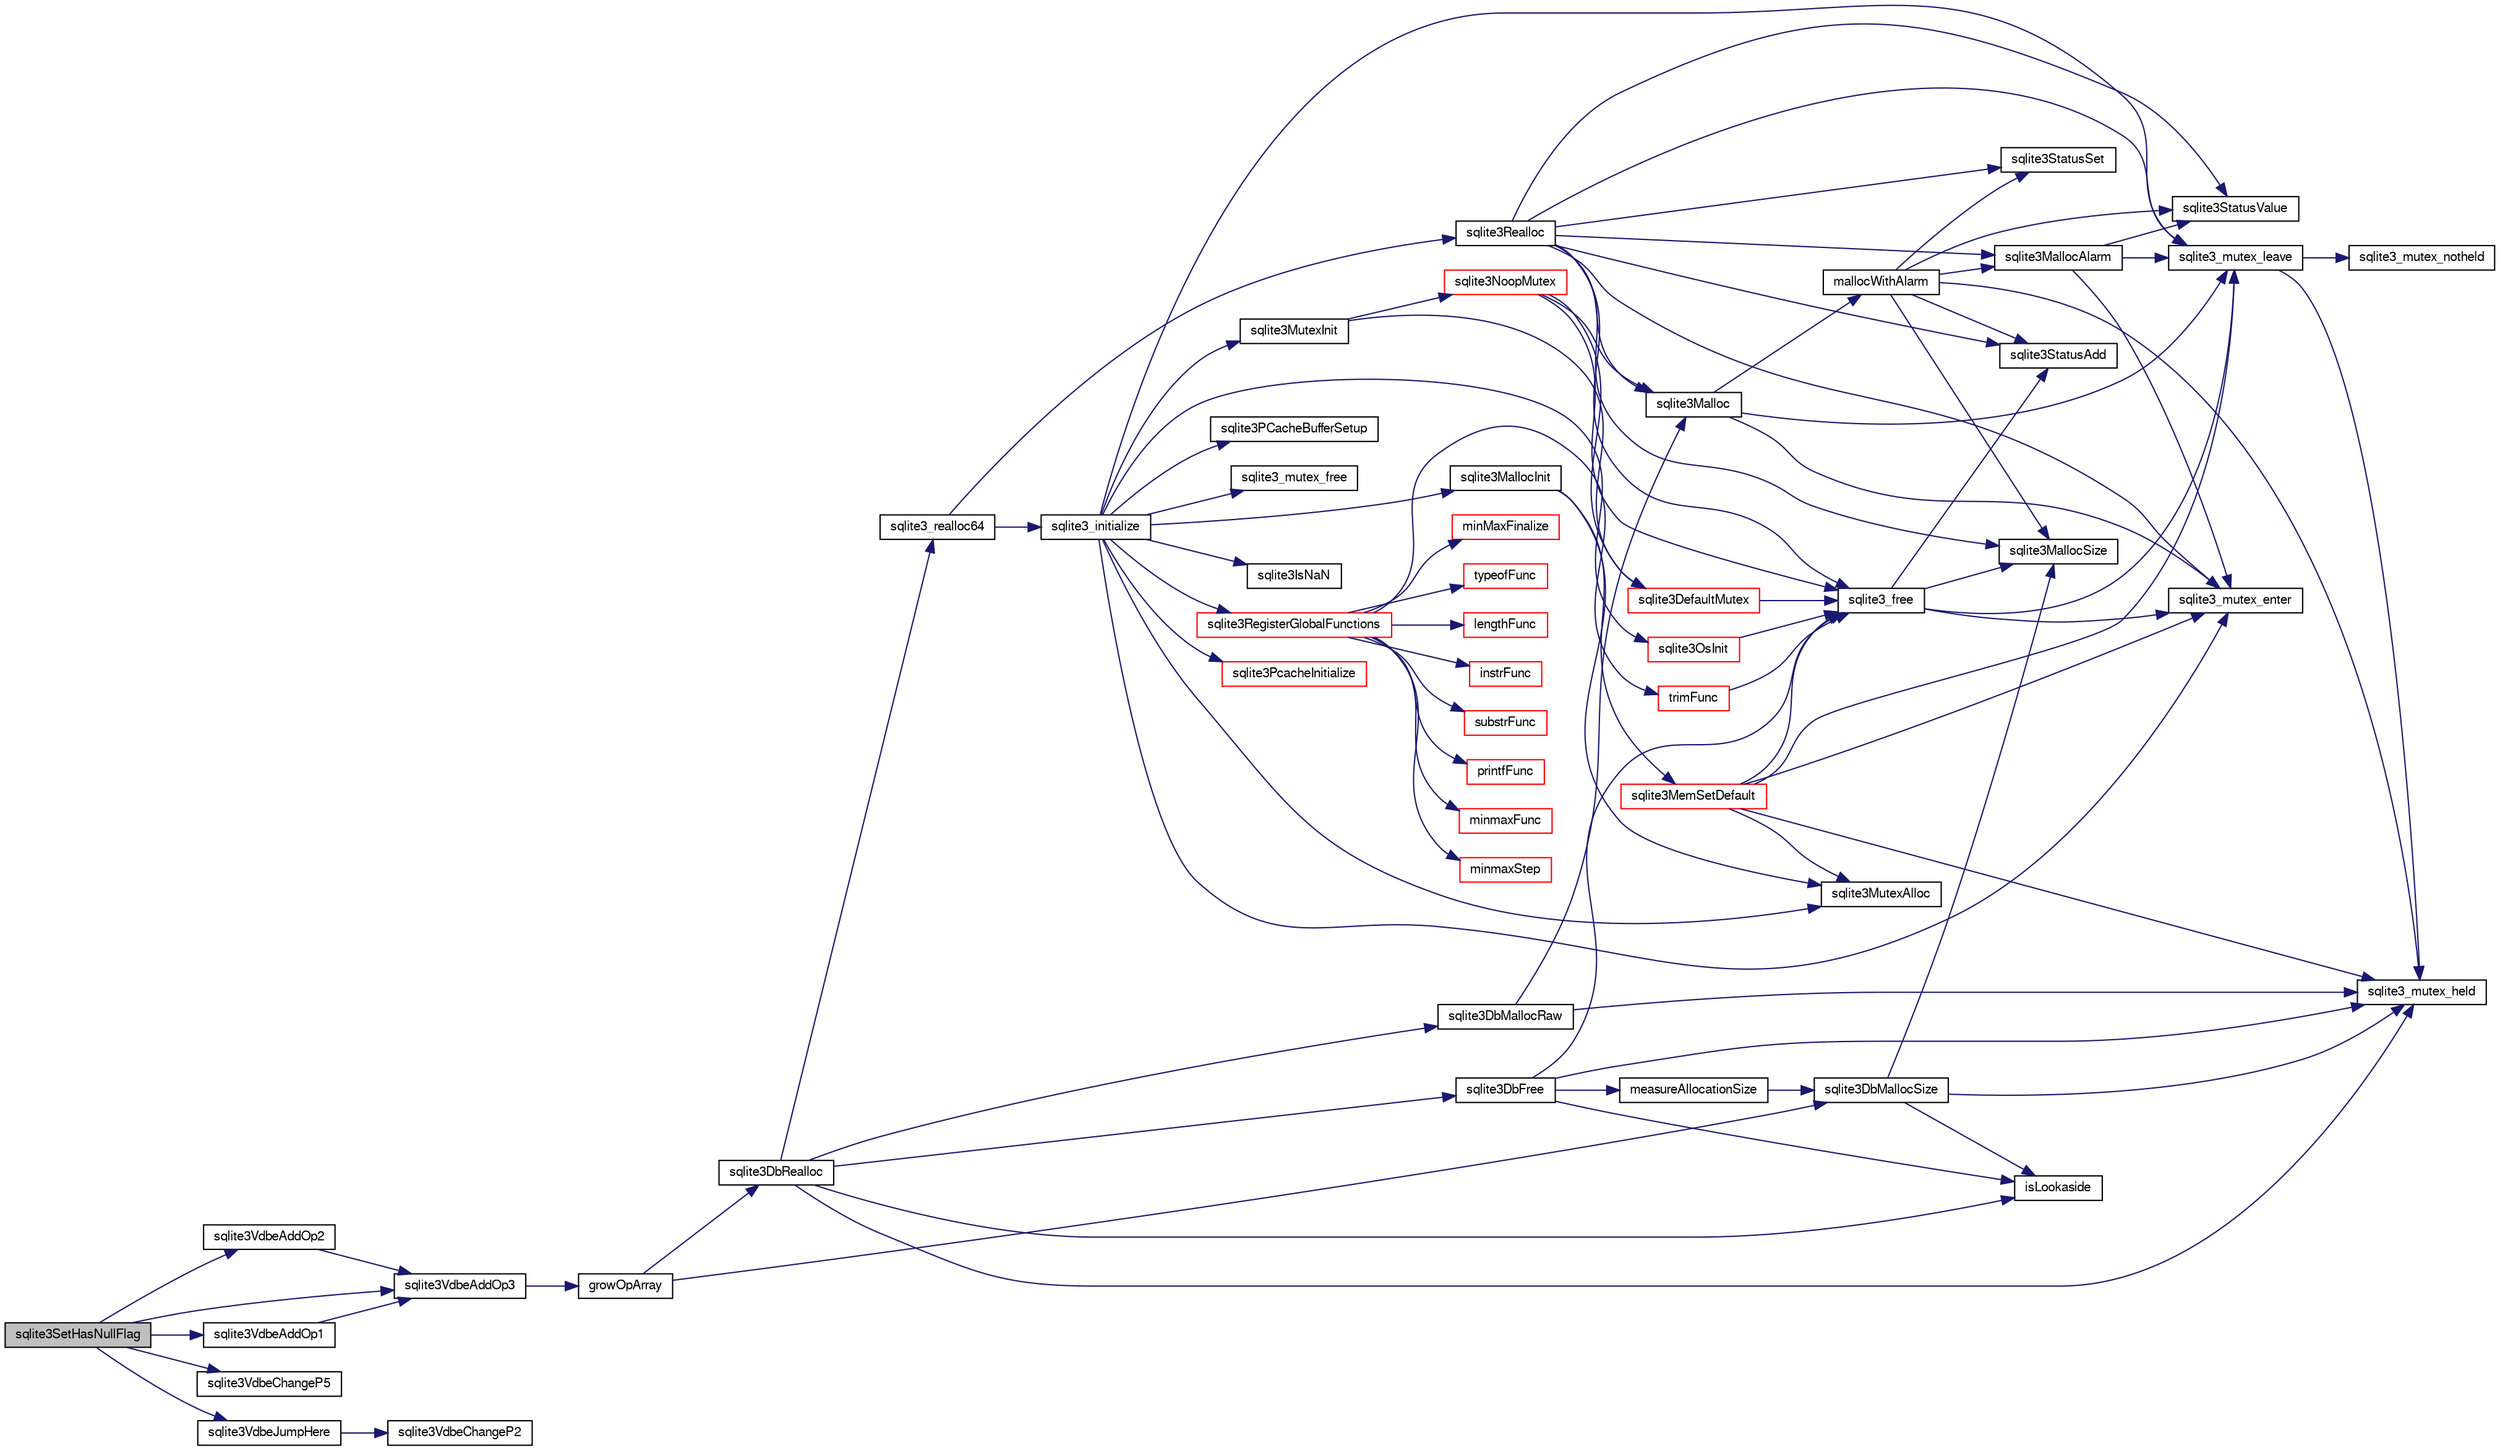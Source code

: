 digraph "sqlite3SetHasNullFlag"
{
  edge [fontname="FreeSans",fontsize="10",labelfontname="FreeSans",labelfontsize="10"];
  node [fontname="FreeSans",fontsize="10",shape=record];
  rankdir="LR";
  Node700842 [label="sqlite3SetHasNullFlag",height=0.2,width=0.4,color="black", fillcolor="grey75", style="filled", fontcolor="black"];
  Node700842 -> Node700843 [color="midnightblue",fontsize="10",style="solid",fontname="FreeSans"];
  Node700843 [label="sqlite3VdbeAddOp2",height=0.2,width=0.4,color="black", fillcolor="white", style="filled",URL="$sqlite3_8c.html#ae87204d7b069da19e4db0404c6deaae5"];
  Node700843 -> Node700844 [color="midnightblue",fontsize="10",style="solid",fontname="FreeSans"];
  Node700844 [label="sqlite3VdbeAddOp3",height=0.2,width=0.4,color="black", fillcolor="white", style="filled",URL="$sqlite3_8c.html#a29b4560b019211a73e1478cec7468345"];
  Node700844 -> Node700845 [color="midnightblue",fontsize="10",style="solid",fontname="FreeSans"];
  Node700845 [label="growOpArray",height=0.2,width=0.4,color="black", fillcolor="white", style="filled",URL="$sqlite3_8c.html#adb00b9ead01ffe0d757d5a6d0853ada5"];
  Node700845 -> Node700846 [color="midnightblue",fontsize="10",style="solid",fontname="FreeSans"];
  Node700846 [label="sqlite3DbRealloc",height=0.2,width=0.4,color="black", fillcolor="white", style="filled",URL="$sqlite3_8c.html#ae028f4902a9d29bcaf310ff289ee87dc"];
  Node700846 -> Node700847 [color="midnightblue",fontsize="10",style="solid",fontname="FreeSans"];
  Node700847 [label="sqlite3_mutex_held",height=0.2,width=0.4,color="black", fillcolor="white", style="filled",URL="$sqlite3_8c.html#acf77da68932b6bc163c5e68547ecc3e7"];
  Node700846 -> Node700848 [color="midnightblue",fontsize="10",style="solid",fontname="FreeSans"];
  Node700848 [label="sqlite3DbMallocRaw",height=0.2,width=0.4,color="black", fillcolor="white", style="filled",URL="$sqlite3_8c.html#abbe8be0cf7175e11ddc3e2218fad924e"];
  Node700848 -> Node700847 [color="midnightblue",fontsize="10",style="solid",fontname="FreeSans"];
  Node700848 -> Node700849 [color="midnightblue",fontsize="10",style="solid",fontname="FreeSans"];
  Node700849 [label="sqlite3Malloc",height=0.2,width=0.4,color="black", fillcolor="white", style="filled",URL="$sqlite3_8c.html#a361a2eaa846b1885f123abe46f5d8b2b"];
  Node700849 -> Node700850 [color="midnightblue",fontsize="10",style="solid",fontname="FreeSans"];
  Node700850 [label="sqlite3_mutex_enter",height=0.2,width=0.4,color="black", fillcolor="white", style="filled",URL="$sqlite3_8c.html#a1c12cde690bd89f104de5cbad12a6bf5"];
  Node700849 -> Node700851 [color="midnightblue",fontsize="10",style="solid",fontname="FreeSans"];
  Node700851 [label="mallocWithAlarm",height=0.2,width=0.4,color="black", fillcolor="white", style="filled",URL="$sqlite3_8c.html#ab070d5cf8e48ec8a6a43cf025d48598b"];
  Node700851 -> Node700847 [color="midnightblue",fontsize="10",style="solid",fontname="FreeSans"];
  Node700851 -> Node700852 [color="midnightblue",fontsize="10",style="solid",fontname="FreeSans"];
  Node700852 [label="sqlite3StatusSet",height=0.2,width=0.4,color="black", fillcolor="white", style="filled",URL="$sqlite3_8c.html#afec7586c01fcb5ea17dc9d7725a589d9"];
  Node700851 -> Node700853 [color="midnightblue",fontsize="10",style="solid",fontname="FreeSans"];
  Node700853 [label="sqlite3StatusValue",height=0.2,width=0.4,color="black", fillcolor="white", style="filled",URL="$sqlite3_8c.html#a30b8ac296c6e200c1fa57708d52c6ef6"];
  Node700851 -> Node700854 [color="midnightblue",fontsize="10",style="solid",fontname="FreeSans"];
  Node700854 [label="sqlite3MallocAlarm",height=0.2,width=0.4,color="black", fillcolor="white", style="filled",URL="$sqlite3_8c.html#ada66988e8471d1198f3219c062377508"];
  Node700854 -> Node700853 [color="midnightblue",fontsize="10",style="solid",fontname="FreeSans"];
  Node700854 -> Node700855 [color="midnightblue",fontsize="10",style="solid",fontname="FreeSans"];
  Node700855 [label="sqlite3_mutex_leave",height=0.2,width=0.4,color="black", fillcolor="white", style="filled",URL="$sqlite3_8c.html#a5838d235601dbd3c1fa993555c6bcc93"];
  Node700855 -> Node700847 [color="midnightblue",fontsize="10",style="solid",fontname="FreeSans"];
  Node700855 -> Node700856 [color="midnightblue",fontsize="10",style="solid",fontname="FreeSans"];
  Node700856 [label="sqlite3_mutex_notheld",height=0.2,width=0.4,color="black", fillcolor="white", style="filled",URL="$sqlite3_8c.html#a83967c837c1c000d3b5adcfaa688f5dc"];
  Node700854 -> Node700850 [color="midnightblue",fontsize="10",style="solid",fontname="FreeSans"];
  Node700851 -> Node700857 [color="midnightblue",fontsize="10",style="solid",fontname="FreeSans"];
  Node700857 [label="sqlite3MallocSize",height=0.2,width=0.4,color="black", fillcolor="white", style="filled",URL="$sqlite3_8c.html#acf5d2a5f35270bafb050bd2def576955"];
  Node700851 -> Node700858 [color="midnightblue",fontsize="10",style="solid",fontname="FreeSans"];
  Node700858 [label="sqlite3StatusAdd",height=0.2,width=0.4,color="black", fillcolor="white", style="filled",URL="$sqlite3_8c.html#afa029f93586aeab4cc85360905dae9cd"];
  Node700849 -> Node700855 [color="midnightblue",fontsize="10",style="solid",fontname="FreeSans"];
  Node700846 -> Node700859 [color="midnightblue",fontsize="10",style="solid",fontname="FreeSans"];
  Node700859 [label="isLookaside",height=0.2,width=0.4,color="black", fillcolor="white", style="filled",URL="$sqlite3_8c.html#a770fa05ff9717b75e16f4d968a77b897"];
  Node700846 -> Node700860 [color="midnightblue",fontsize="10",style="solid",fontname="FreeSans"];
  Node700860 [label="sqlite3DbFree",height=0.2,width=0.4,color="black", fillcolor="white", style="filled",URL="$sqlite3_8c.html#ac70ab821a6607b4a1b909582dc37a069"];
  Node700860 -> Node700847 [color="midnightblue",fontsize="10",style="solid",fontname="FreeSans"];
  Node700860 -> Node700861 [color="midnightblue",fontsize="10",style="solid",fontname="FreeSans"];
  Node700861 [label="measureAllocationSize",height=0.2,width=0.4,color="black", fillcolor="white", style="filled",URL="$sqlite3_8c.html#a45731e644a22fdb756e2b6337224217a"];
  Node700861 -> Node700862 [color="midnightblue",fontsize="10",style="solid",fontname="FreeSans"];
  Node700862 [label="sqlite3DbMallocSize",height=0.2,width=0.4,color="black", fillcolor="white", style="filled",URL="$sqlite3_8c.html#aa397e5a8a03495203a0767abf0a71f86"];
  Node700862 -> Node700857 [color="midnightblue",fontsize="10",style="solid",fontname="FreeSans"];
  Node700862 -> Node700847 [color="midnightblue",fontsize="10",style="solid",fontname="FreeSans"];
  Node700862 -> Node700859 [color="midnightblue",fontsize="10",style="solid",fontname="FreeSans"];
  Node700860 -> Node700859 [color="midnightblue",fontsize="10",style="solid",fontname="FreeSans"];
  Node700860 -> Node700863 [color="midnightblue",fontsize="10",style="solid",fontname="FreeSans"];
  Node700863 [label="sqlite3_free",height=0.2,width=0.4,color="black", fillcolor="white", style="filled",URL="$sqlite3_8c.html#a6552349e36a8a691af5487999ab09519"];
  Node700863 -> Node700850 [color="midnightblue",fontsize="10",style="solid",fontname="FreeSans"];
  Node700863 -> Node700858 [color="midnightblue",fontsize="10",style="solid",fontname="FreeSans"];
  Node700863 -> Node700857 [color="midnightblue",fontsize="10",style="solid",fontname="FreeSans"];
  Node700863 -> Node700855 [color="midnightblue",fontsize="10",style="solid",fontname="FreeSans"];
  Node700846 -> Node700864 [color="midnightblue",fontsize="10",style="solid",fontname="FreeSans"];
  Node700864 [label="sqlite3_realloc64",height=0.2,width=0.4,color="black", fillcolor="white", style="filled",URL="$sqlite3_8c.html#a3765a714077ee547e811034236dc9ecd"];
  Node700864 -> Node700865 [color="midnightblue",fontsize="10",style="solid",fontname="FreeSans"];
  Node700865 [label="sqlite3_initialize",height=0.2,width=0.4,color="black", fillcolor="white", style="filled",URL="$sqlite3_8c.html#ab0c0ee2d5d4cf8b28e9572296a8861df"];
  Node700865 -> Node700866 [color="midnightblue",fontsize="10",style="solid",fontname="FreeSans"];
  Node700866 [label="sqlite3MutexInit",height=0.2,width=0.4,color="black", fillcolor="white", style="filled",URL="$sqlite3_8c.html#a7906afcdd1cdb3d0007eb932398a1158"];
  Node700866 -> Node700867 [color="midnightblue",fontsize="10",style="solid",fontname="FreeSans"];
  Node700867 [label="sqlite3DefaultMutex",height=0.2,width=0.4,color="red", fillcolor="white", style="filled",URL="$sqlite3_8c.html#ac895a71e325f9b2f9b862f737c17aca8"];
  Node700867 -> Node700863 [color="midnightblue",fontsize="10",style="solid",fontname="FreeSans"];
  Node700866 -> Node700876 [color="midnightblue",fontsize="10",style="solid",fontname="FreeSans"];
  Node700876 [label="sqlite3NoopMutex",height=0.2,width=0.4,color="red", fillcolor="white", style="filled",URL="$sqlite3_8c.html#a09742cde9ef371d94f8201d2cdb543e4"];
  Node700876 -> Node700849 [color="midnightblue",fontsize="10",style="solid",fontname="FreeSans"];
  Node700876 -> Node700863 [color="midnightblue",fontsize="10",style="solid",fontname="FreeSans"];
  Node700876 -> Node700867 [color="midnightblue",fontsize="10",style="solid",fontname="FreeSans"];
  Node700865 -> Node700884 [color="midnightblue",fontsize="10",style="solid",fontname="FreeSans"];
  Node700884 [label="sqlite3MutexAlloc",height=0.2,width=0.4,color="black", fillcolor="white", style="filled",URL="$sqlite3_8c.html#a0e3f432ee581f6876b590e7ad7e84e19"];
  Node700865 -> Node700850 [color="midnightblue",fontsize="10",style="solid",fontname="FreeSans"];
  Node700865 -> Node700885 [color="midnightblue",fontsize="10",style="solid",fontname="FreeSans"];
  Node700885 [label="sqlite3MallocInit",height=0.2,width=0.4,color="black", fillcolor="white", style="filled",URL="$sqlite3_8c.html#a9e06f9e7cad0d83ce80ab493c9533552"];
  Node700885 -> Node700886 [color="midnightblue",fontsize="10",style="solid",fontname="FreeSans"];
  Node700886 [label="sqlite3MemSetDefault",height=0.2,width=0.4,color="red", fillcolor="white", style="filled",URL="$sqlite3_8c.html#a162fbfd727e92c5f8f72625b5ff62549"];
  Node700886 -> Node700884 [color="midnightblue",fontsize="10",style="solid",fontname="FreeSans"];
  Node700886 -> Node700850 [color="midnightblue",fontsize="10",style="solid",fontname="FreeSans"];
  Node700886 -> Node700855 [color="midnightblue",fontsize="10",style="solid",fontname="FreeSans"];
  Node700886 -> Node700847 [color="midnightblue",fontsize="10",style="solid",fontname="FreeSans"];
  Node700886 -> Node700863 [color="midnightblue",fontsize="10",style="solid",fontname="FreeSans"];
  Node700885 -> Node700884 [color="midnightblue",fontsize="10",style="solid",fontname="FreeSans"];
  Node700865 -> Node700855 [color="midnightblue",fontsize="10",style="solid",fontname="FreeSans"];
  Node700865 -> Node700973 [color="midnightblue",fontsize="10",style="solid",fontname="FreeSans"];
  Node700973 [label="sqlite3RegisterGlobalFunctions",height=0.2,width=0.4,color="red", fillcolor="white", style="filled",URL="$sqlite3_8c.html#a9f75bd111010f29e1b8d74344473c4ec"];
  Node700973 -> Node700974 [color="midnightblue",fontsize="10",style="solid",fontname="FreeSans"];
  Node700974 [label="trimFunc",height=0.2,width=0.4,color="red", fillcolor="white", style="filled",URL="$sqlite3_8c.html#afad56dbe7f08139a630156e644b14704"];
  Node700974 -> Node700863 [color="midnightblue",fontsize="10",style="solid",fontname="FreeSans"];
  Node700973 -> Node700987 [color="midnightblue",fontsize="10",style="solid",fontname="FreeSans"];
  Node700987 [label="minmaxFunc",height=0.2,width=0.4,color="red", fillcolor="white", style="filled",URL="$sqlite3_8c.html#a4d00f48b948fd73cb70bcfd1efc0bfb0"];
  Node700973 -> Node700996 [color="midnightblue",fontsize="10",style="solid",fontname="FreeSans"];
  Node700996 [label="minmaxStep",height=0.2,width=0.4,color="red", fillcolor="white", style="filled",URL="$sqlite3_8c.html#a5b4c0da0f3b61d7ff25ebd30aa22cca4"];
  Node700973 -> Node701000 [color="midnightblue",fontsize="10",style="solid",fontname="FreeSans"];
  Node701000 [label="minMaxFinalize",height=0.2,width=0.4,color="red", fillcolor="white", style="filled",URL="$sqlite3_8c.html#a0439dd90934a2dee93517c50884d5924"];
  Node700973 -> Node701001 [color="midnightblue",fontsize="10",style="solid",fontname="FreeSans"];
  Node701001 [label="typeofFunc",height=0.2,width=0.4,color="red", fillcolor="white", style="filled",URL="$sqlite3_8c.html#aba6c564ff0d6b017de448469d0fb243f"];
  Node700973 -> Node701002 [color="midnightblue",fontsize="10",style="solid",fontname="FreeSans"];
  Node701002 [label="lengthFunc",height=0.2,width=0.4,color="red", fillcolor="white", style="filled",URL="$sqlite3_8c.html#affdabf006c37c26a1c3e325badb83546"];
  Node700973 -> Node701007 [color="midnightblue",fontsize="10",style="solid",fontname="FreeSans"];
  Node701007 [label="instrFunc",height=0.2,width=0.4,color="red", fillcolor="white", style="filled",URL="$sqlite3_8c.html#a8f86ca540b92ac28aaefaa126170cf8c"];
  Node700973 -> Node701009 [color="midnightblue",fontsize="10",style="solid",fontname="FreeSans"];
  Node701009 [label="substrFunc",height=0.2,width=0.4,color="red", fillcolor="white", style="filled",URL="$sqlite3_8c.html#a8a8739d9af5589338113371e440b2734"];
  Node700973 -> Node701014 [color="midnightblue",fontsize="10",style="solid",fontname="FreeSans"];
  Node701014 [label="printfFunc",height=0.2,width=0.4,color="red", fillcolor="white", style="filled",URL="$sqlite3_8c.html#a80ca21d434c7c5b6668bee721331dda8"];
  Node700865 -> Node701121 [color="midnightblue",fontsize="10",style="solid",fontname="FreeSans"];
  Node701121 [label="sqlite3PcacheInitialize",height=0.2,width=0.4,color="red", fillcolor="white", style="filled",URL="$sqlite3_8c.html#a2902c61ddc88bea002c4d69fe4052b1f"];
  Node700865 -> Node701122 [color="midnightblue",fontsize="10",style="solid",fontname="FreeSans"];
  Node701122 [label="sqlite3OsInit",height=0.2,width=0.4,color="red", fillcolor="white", style="filled",URL="$sqlite3_8c.html#afeaa886fe1ca086a30fd278b1d069762"];
  Node701122 -> Node700863 [color="midnightblue",fontsize="10",style="solid",fontname="FreeSans"];
  Node700865 -> Node701126 [color="midnightblue",fontsize="10",style="solid",fontname="FreeSans"];
  Node701126 [label="sqlite3PCacheBufferSetup",height=0.2,width=0.4,color="black", fillcolor="white", style="filled",URL="$sqlite3_8c.html#ad18a1eebefdfbc4254f473f7b0101937"];
  Node700865 -> Node701127 [color="midnightblue",fontsize="10",style="solid",fontname="FreeSans"];
  Node701127 [label="sqlite3_mutex_free",height=0.2,width=0.4,color="black", fillcolor="white", style="filled",URL="$sqlite3_8c.html#a2db2e72e08f6873afa9c61b0ec726fec"];
  Node700865 -> Node700909 [color="midnightblue",fontsize="10",style="solid",fontname="FreeSans"];
  Node700909 [label="sqlite3IsNaN",height=0.2,width=0.4,color="black", fillcolor="white", style="filled",URL="$sqlite3_8c.html#aed4d78203877c3486765ccbc7feebb50"];
  Node700864 -> Node700898 [color="midnightblue",fontsize="10",style="solid",fontname="FreeSans"];
  Node700898 [label="sqlite3Realloc",height=0.2,width=0.4,color="black", fillcolor="white", style="filled",URL="$sqlite3_8c.html#ad53aefdfc088f622e23ffe838201fe22"];
  Node700898 -> Node700849 [color="midnightblue",fontsize="10",style="solid",fontname="FreeSans"];
  Node700898 -> Node700863 [color="midnightblue",fontsize="10",style="solid",fontname="FreeSans"];
  Node700898 -> Node700857 [color="midnightblue",fontsize="10",style="solid",fontname="FreeSans"];
  Node700898 -> Node700850 [color="midnightblue",fontsize="10",style="solid",fontname="FreeSans"];
  Node700898 -> Node700852 [color="midnightblue",fontsize="10",style="solid",fontname="FreeSans"];
  Node700898 -> Node700853 [color="midnightblue",fontsize="10",style="solid",fontname="FreeSans"];
  Node700898 -> Node700854 [color="midnightblue",fontsize="10",style="solid",fontname="FreeSans"];
  Node700898 -> Node700858 [color="midnightblue",fontsize="10",style="solid",fontname="FreeSans"];
  Node700898 -> Node700855 [color="midnightblue",fontsize="10",style="solid",fontname="FreeSans"];
  Node700845 -> Node700862 [color="midnightblue",fontsize="10",style="solid",fontname="FreeSans"];
  Node700842 -> Node701128 [color="midnightblue",fontsize="10",style="solid",fontname="FreeSans"];
  Node701128 [label="sqlite3VdbeAddOp1",height=0.2,width=0.4,color="black", fillcolor="white", style="filled",URL="$sqlite3_8c.html#a6207112b1851d7e7d76e887ef6d72d5a"];
  Node701128 -> Node700844 [color="midnightblue",fontsize="10",style="solid",fontname="FreeSans"];
  Node700842 -> Node700844 [color="midnightblue",fontsize="10",style="solid",fontname="FreeSans"];
  Node700842 -> Node701129 [color="midnightblue",fontsize="10",style="solid",fontname="FreeSans"];
  Node701129 [label="sqlite3VdbeChangeP5",height=0.2,width=0.4,color="black", fillcolor="white", style="filled",URL="$sqlite3_8c.html#a4dde2e4087eda945511b05d667050740"];
  Node700842 -> Node701130 [color="midnightblue",fontsize="10",style="solid",fontname="FreeSans"];
  Node701130 [label="sqlite3VdbeJumpHere",height=0.2,width=0.4,color="black", fillcolor="white", style="filled",URL="$sqlite3_8c.html#a95562175c9105ba0abe1d4dc6f8a39d4"];
  Node701130 -> Node701131 [color="midnightblue",fontsize="10",style="solid",fontname="FreeSans"];
  Node701131 [label="sqlite3VdbeChangeP2",height=0.2,width=0.4,color="black", fillcolor="white", style="filled",URL="$sqlite3_8c.html#aaf43838cdd2fd0e5e834e2ef214ab26c"];
}
